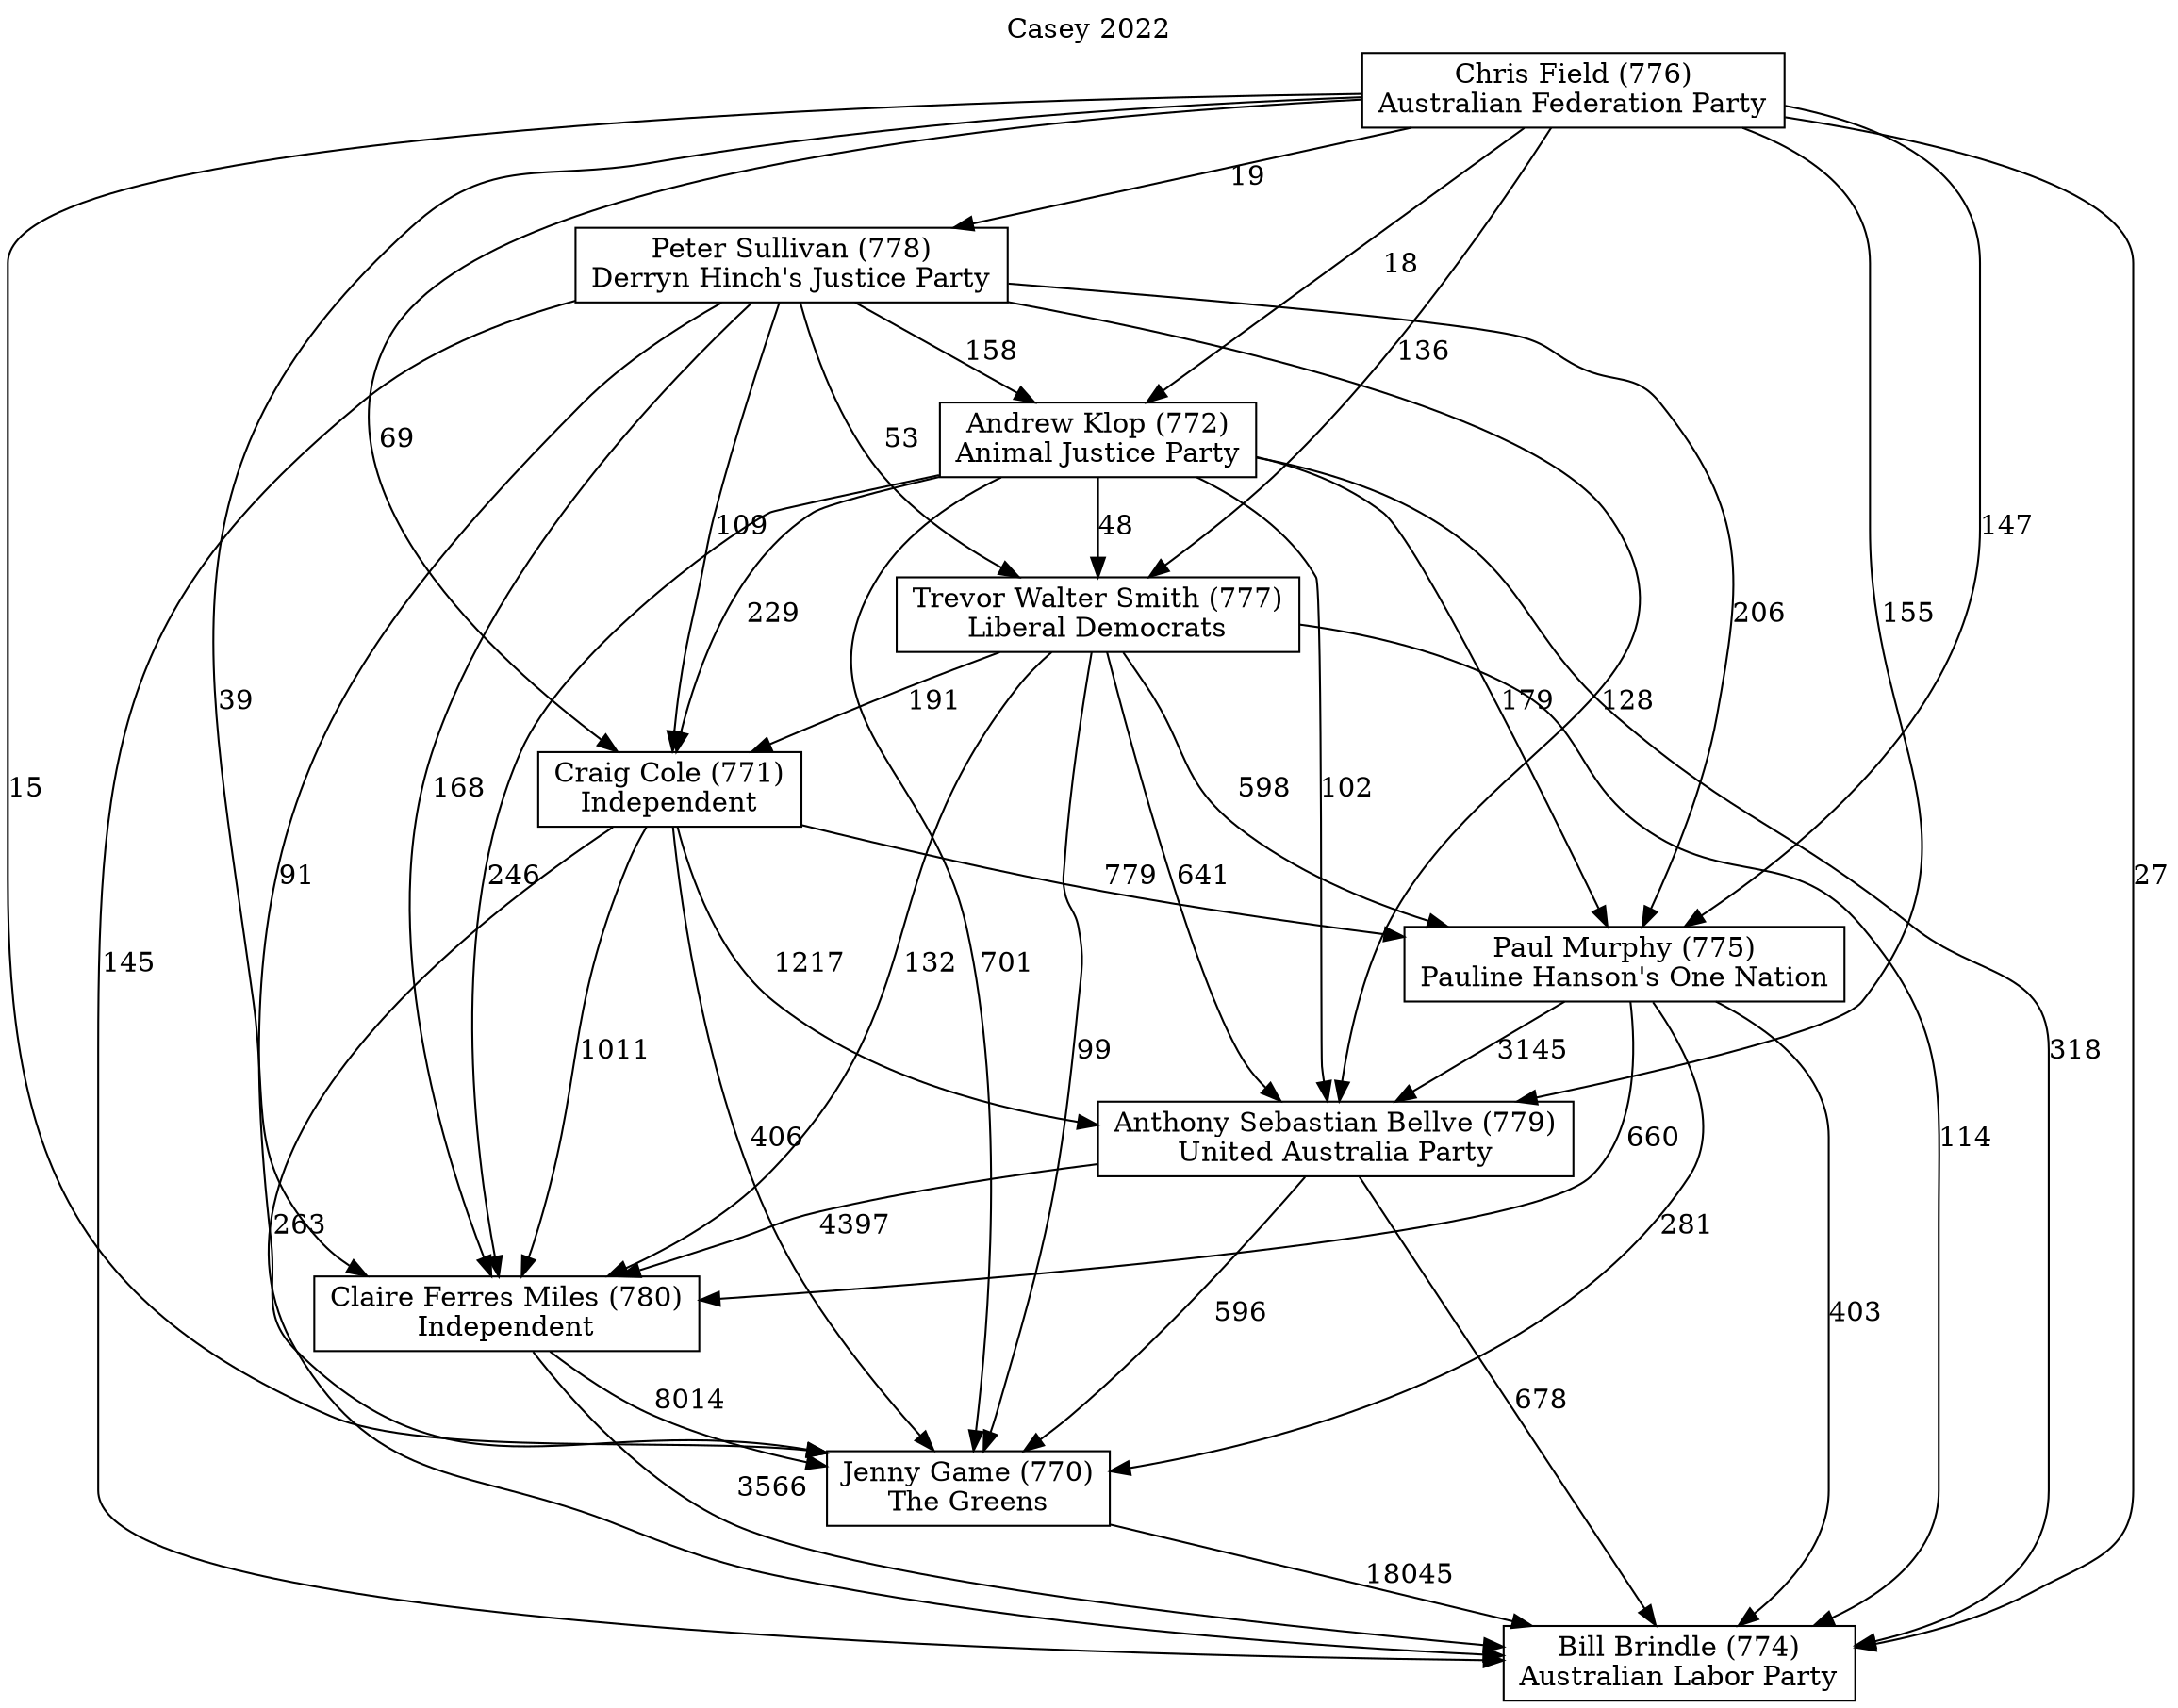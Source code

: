 // House preference flow
digraph "Bill Brindle (774)_Casey_2022" {
	graph [label="Casey 2022" labelloc=t mclimit=10]
	node [shape=box]
	"Peter Sullivan (778)" [label="Peter Sullivan (778)
Derryn Hinch's Justice Party"]
	"Jenny Game (770)" [label="Jenny Game (770)
The Greens"]
	"Andrew Klop (772)" [label="Andrew Klop (772)
Animal Justice Party"]
	"Chris Field (776)" [label="Chris Field (776)
Australian Federation Party"]
	"Claire Ferres Miles (780)" [label="Claire Ferres Miles (780)
Independent"]
	"Bill Brindle (774)" [label="Bill Brindle (774)
Australian Labor Party"]
	"Paul Murphy (775)" [label="Paul Murphy (775)
Pauline Hanson's One Nation"]
	"Craig Cole (771)" [label="Craig Cole (771)
Independent"]
	"Anthony Sebastian Bellve (779)" [label="Anthony Sebastian Bellve (779)
United Australia Party"]
	"Trevor Walter Smith (777)" [label="Trevor Walter Smith (777)
Liberal Democrats"]
	"Andrew Klop (772)" -> "Jenny Game (770)" [label=701]
	"Trevor Walter Smith (777)" -> "Craig Cole (771)" [label=191]
	"Paul Murphy (775)" -> "Anthony Sebastian Bellve (779)" [label=3145]
	"Anthony Sebastian Bellve (779)" -> "Jenny Game (770)" [label=596]
	"Peter Sullivan (778)" -> "Anthony Sebastian Bellve (779)" [label=128]
	"Paul Murphy (775)" -> "Jenny Game (770)" [label=281]
	"Trevor Walter Smith (777)" -> "Anthony Sebastian Bellve (779)" [label=641]
	"Chris Field (776)" -> "Claire Ferres Miles (780)" [label=39]
	"Craig Cole (771)" -> "Claire Ferres Miles (780)" [label=1011]
	"Peter Sullivan (778)" -> "Bill Brindle (774)" [label=145]
	"Peter Sullivan (778)" -> "Claire Ferres Miles (780)" [label=168]
	"Peter Sullivan (778)" -> "Andrew Klop (772)" [label=158]
	"Paul Murphy (775)" -> "Claire Ferres Miles (780)" [label=660]
	"Andrew Klop (772)" -> "Trevor Walter Smith (777)" [label=48]
	"Chris Field (776)" -> "Trevor Walter Smith (777)" [label=136]
	"Peter Sullivan (778)" -> "Paul Murphy (775)" [label=206]
	"Peter Sullivan (778)" -> "Craig Cole (771)" [label=109]
	"Chris Field (776)" -> "Bill Brindle (774)" [label=27]
	"Peter Sullivan (778)" -> "Jenny Game (770)" [label=91]
	"Andrew Klop (772)" -> "Paul Murphy (775)" [label=179]
	"Jenny Game (770)" -> "Bill Brindle (774)" [label=18045]
	"Trevor Walter Smith (777)" -> "Claire Ferres Miles (780)" [label=132]
	"Claire Ferres Miles (780)" -> "Jenny Game (770)" [label=8014]
	"Andrew Klop (772)" -> "Claire Ferres Miles (780)" [label=246]
	"Craig Cole (771)" -> "Bill Brindle (774)" [label=263]
	"Chris Field (776)" -> "Andrew Klop (772)" [label=18]
	"Craig Cole (771)" -> "Anthony Sebastian Bellve (779)" [label=1217]
	"Andrew Klop (772)" -> "Bill Brindle (774)" [label=318]
	"Anthony Sebastian Bellve (779)" -> "Claire Ferres Miles (780)" [label=4397]
	"Craig Cole (771)" -> "Paul Murphy (775)" [label=779]
	"Trevor Walter Smith (777)" -> "Jenny Game (770)" [label=99]
	"Chris Field (776)" -> "Paul Murphy (775)" [label=147]
	"Craig Cole (771)" -> "Jenny Game (770)" [label=406]
	"Paul Murphy (775)" -> "Bill Brindle (774)" [label=403]
	"Peter Sullivan (778)" -> "Trevor Walter Smith (777)" [label=53]
	"Trevor Walter Smith (777)" -> "Bill Brindle (774)" [label=114]
	"Trevor Walter Smith (777)" -> "Paul Murphy (775)" [label=598]
	"Andrew Klop (772)" -> "Anthony Sebastian Bellve (779)" [label=102]
	"Anthony Sebastian Bellve (779)" -> "Bill Brindle (774)" [label=678]
	"Andrew Klop (772)" -> "Craig Cole (771)" [label=229]
	"Chris Field (776)" -> "Anthony Sebastian Bellve (779)" [label=155]
	"Chris Field (776)" -> "Craig Cole (771)" [label=69]
	"Claire Ferres Miles (780)" -> "Bill Brindle (774)" [label=3566]
	"Chris Field (776)" -> "Jenny Game (770)" [label=15]
	"Chris Field (776)" -> "Peter Sullivan (778)" [label=19]
}
